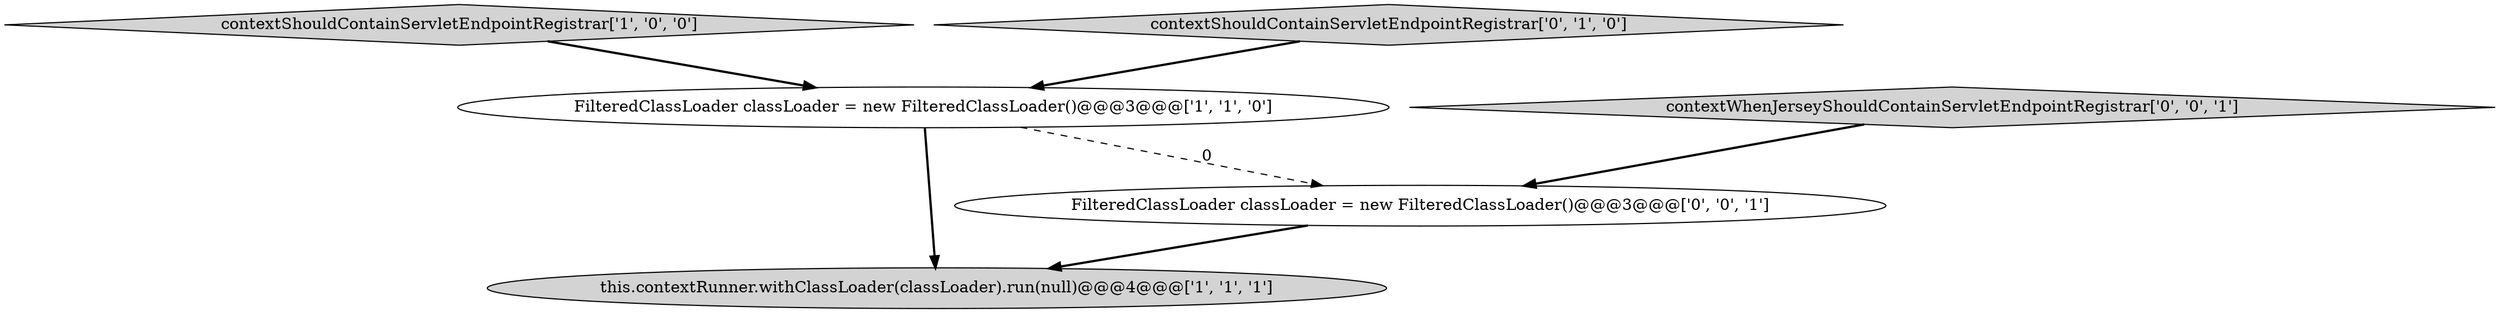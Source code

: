digraph {
4 [style = filled, label = "FilteredClassLoader classLoader = new FilteredClassLoader()@@@3@@@['0', '0', '1']", fillcolor = white, shape = ellipse image = "AAA0AAABBB3BBB"];
2 [style = filled, label = "FilteredClassLoader classLoader = new FilteredClassLoader()@@@3@@@['1', '1', '0']", fillcolor = white, shape = ellipse image = "AAA0AAABBB1BBB"];
0 [style = filled, label = "contextShouldContainServletEndpointRegistrar['1', '0', '0']", fillcolor = lightgray, shape = diamond image = "AAA0AAABBB1BBB"];
1 [style = filled, label = "this.contextRunner.withClassLoader(classLoader).run(null)@@@4@@@['1', '1', '1']", fillcolor = lightgray, shape = ellipse image = "AAA0AAABBB1BBB"];
5 [style = filled, label = "contextWhenJerseyShouldContainServletEndpointRegistrar['0', '0', '1']", fillcolor = lightgray, shape = diamond image = "AAA0AAABBB3BBB"];
3 [style = filled, label = "contextShouldContainServletEndpointRegistrar['0', '1', '0']", fillcolor = lightgray, shape = diamond image = "AAA0AAABBB2BBB"];
2->4 [style = dashed, label="0"];
4->1 [style = bold, label=""];
3->2 [style = bold, label=""];
2->1 [style = bold, label=""];
5->4 [style = bold, label=""];
0->2 [style = bold, label=""];
}
